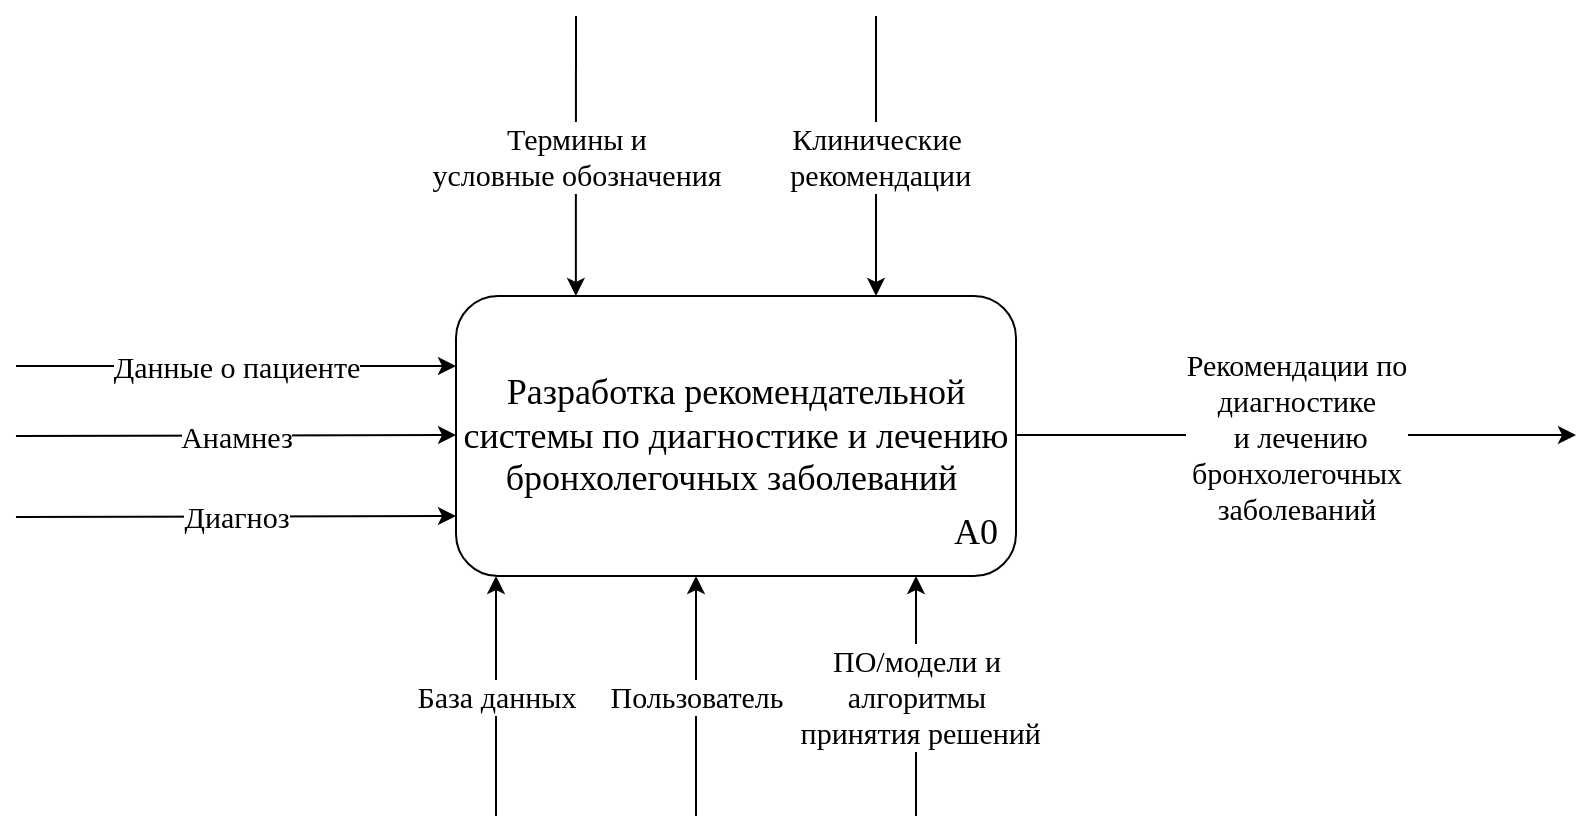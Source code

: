 <mxfile version="21.0.10" type="github">
  <diagram name="Страница 1" id="7Tp4dtKvz_bxgCv6Vncr">
    <mxGraphModel dx="1820" dy="782" grid="1" gridSize="10" guides="1" tooltips="1" connect="1" arrows="1" fold="1" page="0" pageScale="1" pageWidth="827" pageHeight="1169" math="0" shadow="0">
      <root>
        <mxCell id="0" />
        <mxCell id="1" parent="0" />
        <mxCell id="i2495FWqEjLljB1UTNFo-4" value="" style="group" vertex="1" connectable="0" parent="1">
          <mxGeometry x="60" y="220" width="280" height="140" as="geometry" />
        </mxCell>
        <mxCell id="i2495FWqEjLljB1UTNFo-1" value="&lt;font face=&quot;Times New Roman&quot; style=&quot;font-size: 18px;&quot;&gt;Разработка рекомендательной системы по диагностике и лечению бронхолегочных заболеваний&amp;nbsp;&lt;/font&gt;" style="rounded=1;whiteSpace=wrap;html=1;" vertex="1" parent="i2495FWqEjLljB1UTNFo-4">
          <mxGeometry width="280" height="140" as="geometry" />
        </mxCell>
        <mxCell id="i2495FWqEjLljB1UTNFo-3" value="&lt;font style=&quot;font-size: 18px;&quot;&gt;А0&lt;/font&gt;" style="text;html=1;strokeColor=none;fillColor=none;align=center;verticalAlign=middle;whiteSpace=wrap;rounded=0;fontFamily=Times New Roman;fontSize=18;" vertex="1" parent="i2495FWqEjLljB1UTNFo-4">
          <mxGeometry x="230" y="105" width="60" height="26.25" as="geometry" />
        </mxCell>
        <mxCell id="i2495FWqEjLljB1UTNFo-5" value="Данные о пациенте" style="endArrow=classic;html=1;rounded=0;entryX=0;entryY=0.25;entryDx=0;entryDy=0;fontFamily=Times New Roman;fontSize=15;" edge="1" parent="1" target="i2495FWqEjLljB1UTNFo-1">
          <mxGeometry width="50" height="50" relative="1" as="geometry">
            <mxPoint x="-160" y="255" as="sourcePoint" />
            <mxPoint x="-140" y="220" as="targetPoint" />
            <Array as="points">
              <mxPoint x="60" y="255" />
            </Array>
          </mxGeometry>
        </mxCell>
        <mxCell id="i2495FWqEjLljB1UTNFo-10" value="Клинические&lt;br&gt;&amp;nbsp;рекомендации" style="endArrow=classic;html=1;rounded=0;entryX=0.75;entryY=0;entryDx=0;entryDy=0;fontSize=15;fontFamily=Times New Roman;" edge="1" parent="1" target="i2495FWqEjLljB1UTNFo-1">
          <mxGeometry width="50" height="50" relative="1" as="geometry">
            <mxPoint x="270" y="80" as="sourcePoint" />
            <mxPoint x="300" y="180" as="targetPoint" />
          </mxGeometry>
        </mxCell>
        <mxCell id="i2495FWqEjLljB1UTNFo-12" value="Анамнез" style="endArrow=classic;html=1;rounded=0;entryX=0;entryY=0.25;entryDx=0;entryDy=0;fontFamily=Times New Roman;fontSize=15;" edge="1" parent="1">
          <mxGeometry width="50" height="50" relative="1" as="geometry">
            <mxPoint x="-160" y="290" as="sourcePoint" />
            <mxPoint x="60" y="289.5" as="targetPoint" />
          </mxGeometry>
        </mxCell>
        <mxCell id="i2495FWqEjLljB1UTNFo-13" value="База данных" style="endArrow=classic;html=1;rounded=0;fontSize=15;fontFamily=Times New Roman;" edge="1" parent="1">
          <mxGeometry width="50" height="50" relative="1" as="geometry">
            <mxPoint x="80" y="480" as="sourcePoint" />
            <mxPoint x="80" y="360" as="targetPoint" />
          </mxGeometry>
        </mxCell>
        <mxCell id="i2495FWqEjLljB1UTNFo-14" value="Пользователь" style="endArrow=classic;html=1;rounded=0;fontSize=15;fontFamily=Times New Roman;" edge="1" parent="1">
          <mxGeometry width="50" height="50" relative="1" as="geometry">
            <mxPoint x="180" y="480" as="sourcePoint" />
            <mxPoint x="180" y="360" as="targetPoint" />
          </mxGeometry>
        </mxCell>
        <mxCell id="i2495FWqEjLljB1UTNFo-15" value="ПО/модели и &lt;br style=&quot;font-size: 15px;&quot;&gt;алгоритмы&lt;br style=&quot;font-size: 15px;&quot;&gt;&amp;nbsp;принятия решений" style="endArrow=classic;html=1;rounded=0;fontSize=15;fontFamily=Times New Roman;" edge="1" parent="1">
          <mxGeometry width="50" height="50" relative="1" as="geometry">
            <mxPoint x="290" y="480" as="sourcePoint" />
            <mxPoint x="290" y="360" as="targetPoint" />
          </mxGeometry>
        </mxCell>
        <mxCell id="i2495FWqEjLljB1UTNFo-16" value="Термины и &lt;br style=&quot;font-size: 15px;&quot;&gt;условные обозначения" style="endArrow=classic;html=1;rounded=0;entryX=0.214;entryY=0;entryDx=0;entryDy=0;entryPerimeter=0;fontSize=15;fontFamily=Times New Roman;" edge="1" parent="1" target="i2495FWqEjLljB1UTNFo-1">
          <mxGeometry width="50" height="50" relative="1" as="geometry">
            <mxPoint x="120" y="80" as="sourcePoint" />
            <mxPoint x="120" y="40" as="targetPoint" />
          </mxGeometry>
        </mxCell>
        <mxCell id="i2495FWqEjLljB1UTNFo-17" value="Диагноз" style="endArrow=classic;html=1;rounded=0;entryX=0;entryY=0.25;entryDx=0;entryDy=0;fontFamily=Times New Roman;fontSize=15;" edge="1" parent="1">
          <mxGeometry width="50" height="50" relative="1" as="geometry">
            <mxPoint x="-160" y="330.5" as="sourcePoint" />
            <mxPoint x="60" y="330" as="targetPoint" />
          </mxGeometry>
        </mxCell>
        <mxCell id="i2495FWqEjLljB1UTNFo-21" value="Рекомендации по &lt;br&gt;диагностике&lt;br style=&quot;font-size: 15px;&quot;&gt;&amp;nbsp;и лечению &lt;br style=&quot;font-size: 15px;&quot;&gt;бронхолегочных &lt;br&gt;заболеваний" style="endArrow=classic;html=1;rounded=0;fontSize=15;fontFamily=Times New Roman;" edge="1" parent="1">
          <mxGeometry width="50" height="50" relative="1" as="geometry">
            <mxPoint x="340" y="289.5" as="sourcePoint" />
            <mxPoint x="620" y="289.5" as="targetPoint" />
          </mxGeometry>
        </mxCell>
      </root>
    </mxGraphModel>
  </diagram>
</mxfile>

